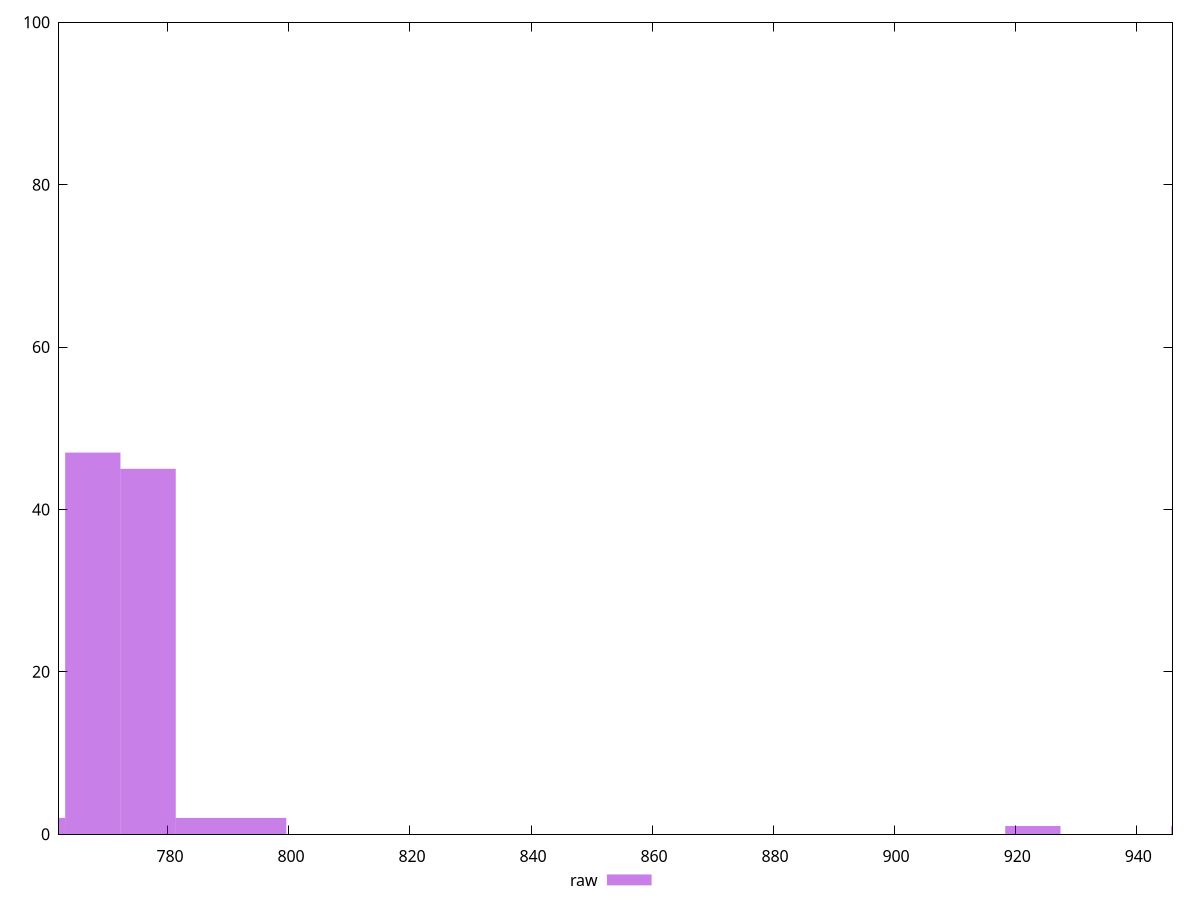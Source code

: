 reset

$raw <<EOF
767.5837960089654 47
776.7216983424054 45
785.8596006758455 2
758.4458936755253 2
794.9975030092855 2
950.3418426777666 1
922.9281356774464 1
EOF

set key outside below
set boxwidth 9.137902333440064
set xrange [762:946]
set yrange [0:100]
set trange [0:100]
set style fill transparent solid 0.5 noborder
set terminal svg size 640, 490 enhanced background rgb 'white'
set output "report_00009_2021-02-08T22-37-41.559Z/uses-rel-preload/samples/pages+cached+noadtech+nomedia/raw/histogram.svg"

plot $raw title "raw" with boxes

reset
